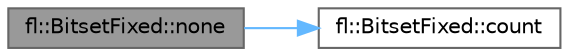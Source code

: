 digraph "fl::BitsetFixed::none"
{
 // INTERACTIVE_SVG=YES
 // LATEX_PDF_SIZE
  bgcolor="transparent";
  edge [fontname=Helvetica,fontsize=10,labelfontname=Helvetica,labelfontsize=10];
  node [fontname=Helvetica,fontsize=10,shape=box,height=0.2,width=0.4];
  rankdir="LR";
  Node1 [id="Node000001",label="fl::BitsetFixed::none",height=0.2,width=0.4,color="gray40", fillcolor="grey60", style="filled", fontcolor="black",tooltip=" "];
  Node1 -> Node2 [id="edge1_Node000001_Node000002",color="steelblue1",style="solid",tooltip=" "];
  Node2 [id="Node000002",label="fl::BitsetFixed::count",height=0.2,width=0.4,color="grey40", fillcolor="white", style="filled",URL="$dd/d03/classfl_1_1_bitset_fixed_ab44570795eb3aa5d8a5b8bdeef50c679.html#ab44570795eb3aa5d8a5b8bdeef50c679",tooltip="Returns the number of set bits."];
}
